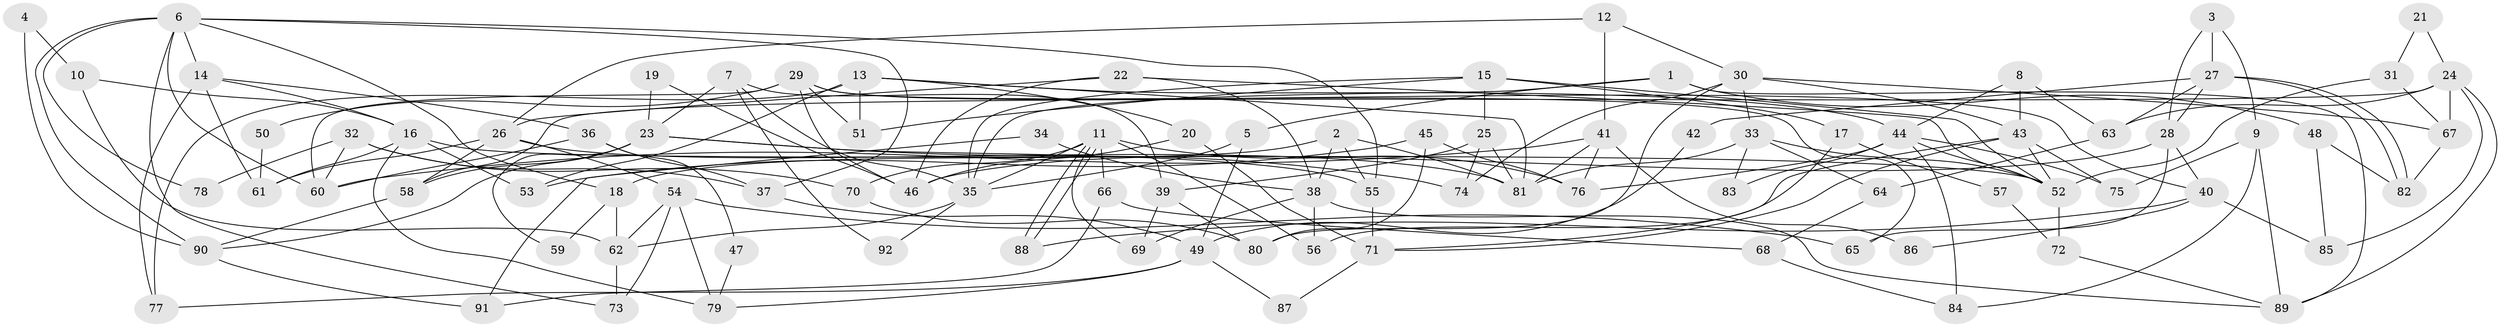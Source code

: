 // Generated by graph-tools (version 1.1) at 2025/50/03/09/25 03:50:07]
// undirected, 92 vertices, 184 edges
graph export_dot {
graph [start="1"]
  node [color=gray90,style=filled];
  1;
  2;
  3;
  4;
  5;
  6;
  7;
  8;
  9;
  10;
  11;
  12;
  13;
  14;
  15;
  16;
  17;
  18;
  19;
  20;
  21;
  22;
  23;
  24;
  25;
  26;
  27;
  28;
  29;
  30;
  31;
  32;
  33;
  34;
  35;
  36;
  37;
  38;
  39;
  40;
  41;
  42;
  43;
  44;
  45;
  46;
  47;
  48;
  49;
  50;
  51;
  52;
  53;
  54;
  55;
  56;
  57;
  58;
  59;
  60;
  61;
  62;
  63;
  64;
  65;
  66;
  67;
  68;
  69;
  70;
  71;
  72;
  73;
  74;
  75;
  76;
  77;
  78;
  79;
  80;
  81;
  82;
  83;
  84;
  85;
  86;
  87;
  88;
  89;
  90;
  91;
  92;
  1 -- 89;
  1 -- 5;
  1 -- 35;
  1 -- 48;
  2 -- 38;
  2 -- 81;
  2 -- 18;
  2 -- 55;
  3 -- 28;
  3 -- 27;
  3 -- 9;
  4 -- 90;
  4 -- 10;
  5 -- 49;
  5 -- 35;
  6 -- 14;
  6 -- 90;
  6 -- 18;
  6 -- 37;
  6 -- 55;
  6 -- 60;
  6 -- 73;
  6 -- 78;
  7 -- 23;
  7 -- 35;
  7 -- 39;
  7 -- 92;
  8 -- 63;
  8 -- 44;
  8 -- 43;
  9 -- 75;
  9 -- 84;
  9 -- 89;
  10 -- 62;
  10 -- 16;
  11 -- 35;
  11 -- 88;
  11 -- 88;
  11 -- 56;
  11 -- 66;
  11 -- 69;
  11 -- 70;
  11 -- 76;
  12 -- 30;
  12 -- 26;
  12 -- 41;
  13 -- 51;
  13 -- 77;
  13 -- 20;
  13 -- 44;
  13 -- 53;
  13 -- 81;
  14 -- 61;
  14 -- 36;
  14 -- 16;
  14 -- 77;
  15 -- 35;
  15 -- 25;
  15 -- 17;
  15 -- 51;
  15 -- 52;
  16 -- 52;
  16 -- 53;
  16 -- 61;
  16 -- 79;
  17 -- 71;
  17 -- 57;
  18 -- 59;
  18 -- 62;
  19 -- 46;
  19 -- 23;
  20 -- 71;
  20 -- 46;
  21 -- 31;
  21 -- 24;
  22 -- 38;
  22 -- 52;
  22 -- 26;
  22 -- 46;
  23 -- 74;
  23 -- 55;
  23 -- 58;
  23 -- 59;
  23 -- 90;
  24 -- 89;
  24 -- 58;
  24 -- 63;
  24 -- 67;
  24 -- 85;
  25 -- 39;
  25 -- 81;
  25 -- 74;
  26 -- 81;
  26 -- 54;
  26 -- 58;
  26 -- 61;
  27 -- 28;
  27 -- 82;
  27 -- 82;
  27 -- 42;
  27 -- 63;
  28 -- 65;
  28 -- 46;
  28 -- 40;
  29 -- 46;
  29 -- 40;
  29 -- 50;
  29 -- 51;
  29 -- 60;
  29 -- 65;
  30 -- 43;
  30 -- 33;
  30 -- 67;
  30 -- 74;
  30 -- 80;
  31 -- 67;
  31 -- 52;
  32 -- 60;
  32 -- 70;
  32 -- 37;
  32 -- 78;
  33 -- 52;
  33 -- 81;
  33 -- 64;
  33 -- 83;
  34 -- 38;
  34 -- 91;
  35 -- 62;
  35 -- 92;
  36 -- 60;
  36 -- 37;
  36 -- 47;
  37 -- 49;
  38 -- 56;
  38 -- 69;
  38 -- 89;
  39 -- 80;
  39 -- 69;
  40 -- 85;
  40 -- 86;
  40 -- 88;
  41 -- 60;
  41 -- 76;
  41 -- 81;
  41 -- 86;
  42 -- 49;
  43 -- 52;
  43 -- 56;
  43 -- 71;
  43 -- 75;
  44 -- 76;
  44 -- 52;
  44 -- 75;
  44 -- 83;
  44 -- 84;
  45 -- 53;
  45 -- 76;
  45 -- 80;
  47 -- 79;
  48 -- 82;
  48 -- 85;
  49 -- 79;
  49 -- 77;
  49 -- 87;
  50 -- 61;
  52 -- 72;
  54 -- 62;
  54 -- 65;
  54 -- 73;
  54 -- 79;
  55 -- 71;
  57 -- 72;
  58 -- 90;
  62 -- 73;
  63 -- 64;
  64 -- 68;
  66 -- 68;
  66 -- 91;
  67 -- 82;
  68 -- 84;
  70 -- 80;
  71 -- 87;
  72 -- 89;
  90 -- 91;
}
